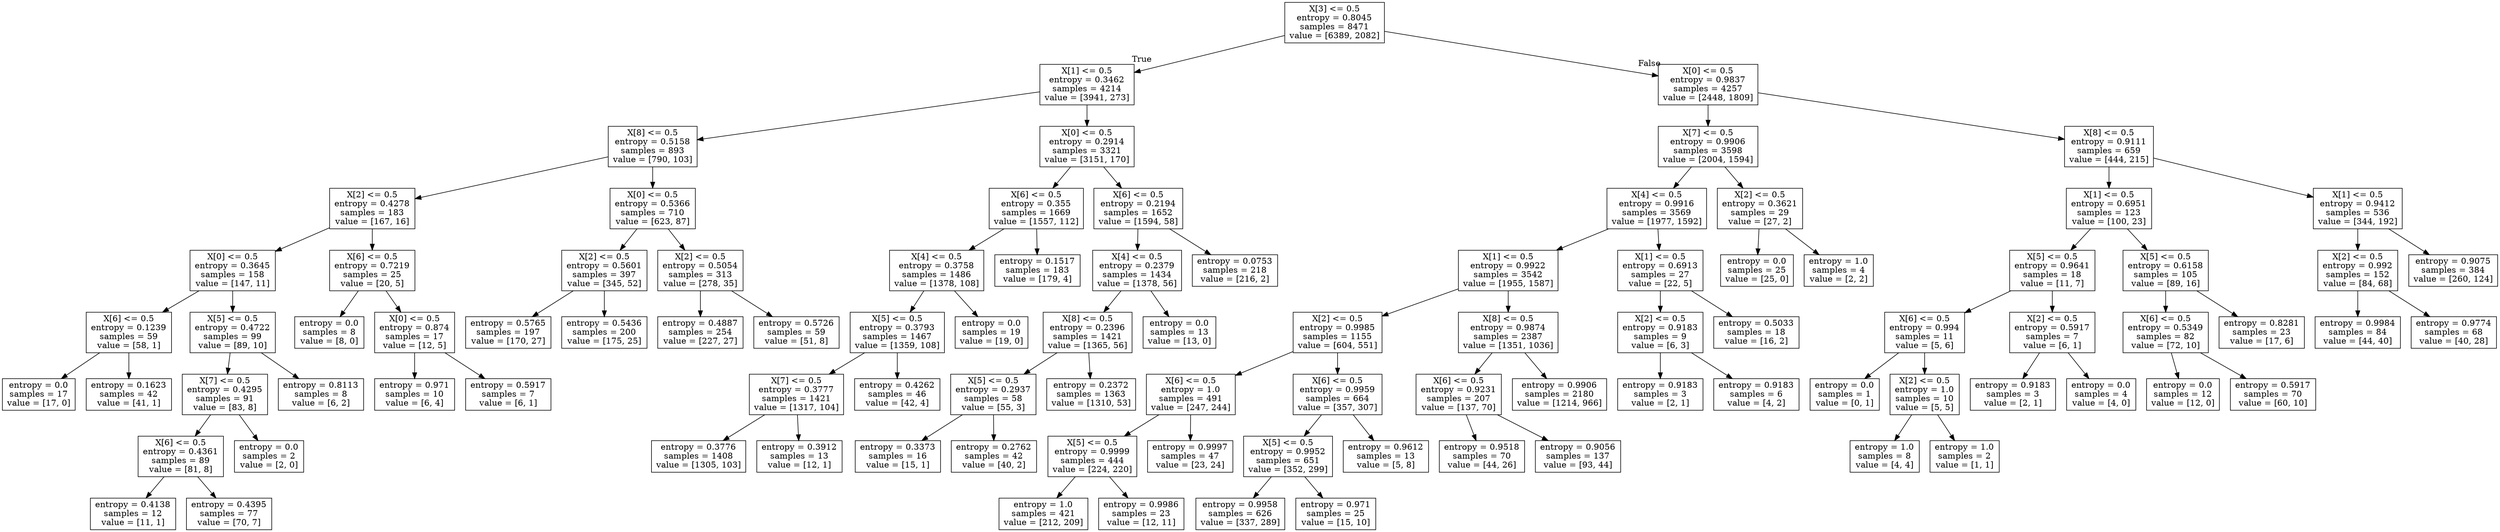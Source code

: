 digraph Tree {
node [shape=box] ;
0 [label="X[3] <= 0.5\nentropy = 0.8045\nsamples = 8471\nvalue = [6389, 2082]"] ;
1 [label="X[1] <= 0.5\nentropy = 0.3462\nsamples = 4214\nvalue = [3941, 273]"] ;
0 -> 1 [labeldistance=2.5, labelangle=45, headlabel="True"] ;
2 [label="X[8] <= 0.5\nentropy = 0.5158\nsamples = 893\nvalue = [790, 103]"] ;
1 -> 2 ;
3 [label="X[2] <= 0.5\nentropy = 0.4278\nsamples = 183\nvalue = [167, 16]"] ;
2 -> 3 ;
4 [label="X[0] <= 0.5\nentropy = 0.3645\nsamples = 158\nvalue = [147, 11]"] ;
3 -> 4 ;
5 [label="X[6] <= 0.5\nentropy = 0.1239\nsamples = 59\nvalue = [58, 1]"] ;
4 -> 5 ;
6 [label="entropy = 0.0\nsamples = 17\nvalue = [17, 0]"] ;
5 -> 6 ;
7 [label="entropy = 0.1623\nsamples = 42\nvalue = [41, 1]"] ;
5 -> 7 ;
8 [label="X[5] <= 0.5\nentropy = 0.4722\nsamples = 99\nvalue = [89, 10]"] ;
4 -> 8 ;
9 [label="X[7] <= 0.5\nentropy = 0.4295\nsamples = 91\nvalue = [83, 8]"] ;
8 -> 9 ;
10 [label="X[6] <= 0.5\nentropy = 0.4361\nsamples = 89\nvalue = [81, 8]"] ;
9 -> 10 ;
11 [label="entropy = 0.4138\nsamples = 12\nvalue = [11, 1]"] ;
10 -> 11 ;
12 [label="entropy = 0.4395\nsamples = 77\nvalue = [70, 7]"] ;
10 -> 12 ;
13 [label="entropy = 0.0\nsamples = 2\nvalue = [2, 0]"] ;
9 -> 13 ;
14 [label="entropy = 0.8113\nsamples = 8\nvalue = [6, 2]"] ;
8 -> 14 ;
15 [label="X[6] <= 0.5\nentropy = 0.7219\nsamples = 25\nvalue = [20, 5]"] ;
3 -> 15 ;
16 [label="entropy = 0.0\nsamples = 8\nvalue = [8, 0]"] ;
15 -> 16 ;
17 [label="X[0] <= 0.5\nentropy = 0.874\nsamples = 17\nvalue = [12, 5]"] ;
15 -> 17 ;
18 [label="entropy = 0.971\nsamples = 10\nvalue = [6, 4]"] ;
17 -> 18 ;
19 [label="entropy = 0.5917\nsamples = 7\nvalue = [6, 1]"] ;
17 -> 19 ;
20 [label="X[0] <= 0.5\nentropy = 0.5366\nsamples = 710\nvalue = [623, 87]"] ;
2 -> 20 ;
21 [label="X[2] <= 0.5\nentropy = 0.5601\nsamples = 397\nvalue = [345, 52]"] ;
20 -> 21 ;
22 [label="entropy = 0.5765\nsamples = 197\nvalue = [170, 27]"] ;
21 -> 22 ;
23 [label="entropy = 0.5436\nsamples = 200\nvalue = [175, 25]"] ;
21 -> 23 ;
24 [label="X[2] <= 0.5\nentropy = 0.5054\nsamples = 313\nvalue = [278, 35]"] ;
20 -> 24 ;
25 [label="entropy = 0.4887\nsamples = 254\nvalue = [227, 27]"] ;
24 -> 25 ;
26 [label="entropy = 0.5726\nsamples = 59\nvalue = [51, 8]"] ;
24 -> 26 ;
27 [label="X[0] <= 0.5\nentropy = 0.2914\nsamples = 3321\nvalue = [3151, 170]"] ;
1 -> 27 ;
28 [label="X[6] <= 0.5\nentropy = 0.355\nsamples = 1669\nvalue = [1557, 112]"] ;
27 -> 28 ;
29 [label="X[4] <= 0.5\nentropy = 0.3758\nsamples = 1486\nvalue = [1378, 108]"] ;
28 -> 29 ;
30 [label="X[5] <= 0.5\nentropy = 0.3793\nsamples = 1467\nvalue = [1359, 108]"] ;
29 -> 30 ;
31 [label="X[7] <= 0.5\nentropy = 0.3777\nsamples = 1421\nvalue = [1317, 104]"] ;
30 -> 31 ;
32 [label="entropy = 0.3776\nsamples = 1408\nvalue = [1305, 103]"] ;
31 -> 32 ;
33 [label="entropy = 0.3912\nsamples = 13\nvalue = [12, 1]"] ;
31 -> 33 ;
34 [label="entropy = 0.4262\nsamples = 46\nvalue = [42, 4]"] ;
30 -> 34 ;
35 [label="entropy = 0.0\nsamples = 19\nvalue = [19, 0]"] ;
29 -> 35 ;
36 [label="entropy = 0.1517\nsamples = 183\nvalue = [179, 4]"] ;
28 -> 36 ;
37 [label="X[6] <= 0.5\nentropy = 0.2194\nsamples = 1652\nvalue = [1594, 58]"] ;
27 -> 37 ;
38 [label="X[4] <= 0.5\nentropy = 0.2379\nsamples = 1434\nvalue = [1378, 56]"] ;
37 -> 38 ;
39 [label="X[8] <= 0.5\nentropy = 0.2396\nsamples = 1421\nvalue = [1365, 56]"] ;
38 -> 39 ;
40 [label="X[5] <= 0.5\nentropy = 0.2937\nsamples = 58\nvalue = [55, 3]"] ;
39 -> 40 ;
41 [label="entropy = 0.3373\nsamples = 16\nvalue = [15, 1]"] ;
40 -> 41 ;
42 [label="entropy = 0.2762\nsamples = 42\nvalue = [40, 2]"] ;
40 -> 42 ;
43 [label="entropy = 0.2372\nsamples = 1363\nvalue = [1310, 53]"] ;
39 -> 43 ;
44 [label="entropy = 0.0\nsamples = 13\nvalue = [13, 0]"] ;
38 -> 44 ;
45 [label="entropy = 0.0753\nsamples = 218\nvalue = [216, 2]"] ;
37 -> 45 ;
46 [label="X[0] <= 0.5\nentropy = 0.9837\nsamples = 4257\nvalue = [2448, 1809]"] ;
0 -> 46 [labeldistance=2.5, labelangle=-45, headlabel="False"] ;
47 [label="X[7] <= 0.5\nentropy = 0.9906\nsamples = 3598\nvalue = [2004, 1594]"] ;
46 -> 47 ;
48 [label="X[4] <= 0.5\nentropy = 0.9916\nsamples = 3569\nvalue = [1977, 1592]"] ;
47 -> 48 ;
49 [label="X[1] <= 0.5\nentropy = 0.9922\nsamples = 3542\nvalue = [1955, 1587]"] ;
48 -> 49 ;
50 [label="X[2] <= 0.5\nentropy = 0.9985\nsamples = 1155\nvalue = [604, 551]"] ;
49 -> 50 ;
51 [label="X[6] <= 0.5\nentropy = 1.0\nsamples = 491\nvalue = [247, 244]"] ;
50 -> 51 ;
52 [label="X[5] <= 0.5\nentropy = 0.9999\nsamples = 444\nvalue = [224, 220]"] ;
51 -> 52 ;
53 [label="entropy = 1.0\nsamples = 421\nvalue = [212, 209]"] ;
52 -> 53 ;
54 [label="entropy = 0.9986\nsamples = 23\nvalue = [12, 11]"] ;
52 -> 54 ;
55 [label="entropy = 0.9997\nsamples = 47\nvalue = [23, 24]"] ;
51 -> 55 ;
56 [label="X[6] <= 0.5\nentropy = 0.9959\nsamples = 664\nvalue = [357, 307]"] ;
50 -> 56 ;
57 [label="X[5] <= 0.5\nentropy = 0.9952\nsamples = 651\nvalue = [352, 299]"] ;
56 -> 57 ;
58 [label="entropy = 0.9958\nsamples = 626\nvalue = [337, 289]"] ;
57 -> 58 ;
59 [label="entropy = 0.971\nsamples = 25\nvalue = [15, 10]"] ;
57 -> 59 ;
60 [label="entropy = 0.9612\nsamples = 13\nvalue = [5, 8]"] ;
56 -> 60 ;
61 [label="X[8] <= 0.5\nentropy = 0.9874\nsamples = 2387\nvalue = [1351, 1036]"] ;
49 -> 61 ;
62 [label="X[6] <= 0.5\nentropy = 0.9231\nsamples = 207\nvalue = [137, 70]"] ;
61 -> 62 ;
63 [label="entropy = 0.9518\nsamples = 70\nvalue = [44, 26]"] ;
62 -> 63 ;
64 [label="entropy = 0.9056\nsamples = 137\nvalue = [93, 44]"] ;
62 -> 64 ;
65 [label="entropy = 0.9906\nsamples = 2180\nvalue = [1214, 966]"] ;
61 -> 65 ;
66 [label="X[1] <= 0.5\nentropy = 0.6913\nsamples = 27\nvalue = [22, 5]"] ;
48 -> 66 ;
67 [label="X[2] <= 0.5\nentropy = 0.9183\nsamples = 9\nvalue = [6, 3]"] ;
66 -> 67 ;
68 [label="entropy = 0.9183\nsamples = 3\nvalue = [2, 1]"] ;
67 -> 68 ;
69 [label="entropy = 0.9183\nsamples = 6\nvalue = [4, 2]"] ;
67 -> 69 ;
70 [label="entropy = 0.5033\nsamples = 18\nvalue = [16, 2]"] ;
66 -> 70 ;
71 [label="X[2] <= 0.5\nentropy = 0.3621\nsamples = 29\nvalue = [27, 2]"] ;
47 -> 71 ;
72 [label="entropy = 0.0\nsamples = 25\nvalue = [25, 0]"] ;
71 -> 72 ;
73 [label="entropy = 1.0\nsamples = 4\nvalue = [2, 2]"] ;
71 -> 73 ;
74 [label="X[8] <= 0.5\nentropy = 0.9111\nsamples = 659\nvalue = [444, 215]"] ;
46 -> 74 ;
75 [label="X[1] <= 0.5\nentropy = 0.6951\nsamples = 123\nvalue = [100, 23]"] ;
74 -> 75 ;
76 [label="X[5] <= 0.5\nentropy = 0.9641\nsamples = 18\nvalue = [11, 7]"] ;
75 -> 76 ;
77 [label="X[6] <= 0.5\nentropy = 0.994\nsamples = 11\nvalue = [5, 6]"] ;
76 -> 77 ;
78 [label="entropy = 0.0\nsamples = 1\nvalue = [0, 1]"] ;
77 -> 78 ;
79 [label="X[2] <= 0.5\nentropy = 1.0\nsamples = 10\nvalue = [5, 5]"] ;
77 -> 79 ;
80 [label="entropy = 1.0\nsamples = 8\nvalue = [4, 4]"] ;
79 -> 80 ;
81 [label="entropy = 1.0\nsamples = 2\nvalue = [1, 1]"] ;
79 -> 81 ;
82 [label="X[2] <= 0.5\nentropy = 0.5917\nsamples = 7\nvalue = [6, 1]"] ;
76 -> 82 ;
83 [label="entropy = 0.9183\nsamples = 3\nvalue = [2, 1]"] ;
82 -> 83 ;
84 [label="entropy = 0.0\nsamples = 4\nvalue = [4, 0]"] ;
82 -> 84 ;
85 [label="X[5] <= 0.5\nentropy = 0.6158\nsamples = 105\nvalue = [89, 16]"] ;
75 -> 85 ;
86 [label="X[6] <= 0.5\nentropy = 0.5349\nsamples = 82\nvalue = [72, 10]"] ;
85 -> 86 ;
87 [label="entropy = 0.0\nsamples = 12\nvalue = [12, 0]"] ;
86 -> 87 ;
88 [label="entropy = 0.5917\nsamples = 70\nvalue = [60, 10]"] ;
86 -> 88 ;
89 [label="entropy = 0.8281\nsamples = 23\nvalue = [17, 6]"] ;
85 -> 89 ;
90 [label="X[1] <= 0.5\nentropy = 0.9412\nsamples = 536\nvalue = [344, 192]"] ;
74 -> 90 ;
91 [label="X[2] <= 0.5\nentropy = 0.992\nsamples = 152\nvalue = [84, 68]"] ;
90 -> 91 ;
92 [label="entropy = 0.9984\nsamples = 84\nvalue = [44, 40]"] ;
91 -> 92 ;
93 [label="entropy = 0.9774\nsamples = 68\nvalue = [40, 28]"] ;
91 -> 93 ;
94 [label="entropy = 0.9075\nsamples = 384\nvalue = [260, 124]"] ;
90 -> 94 ;
}